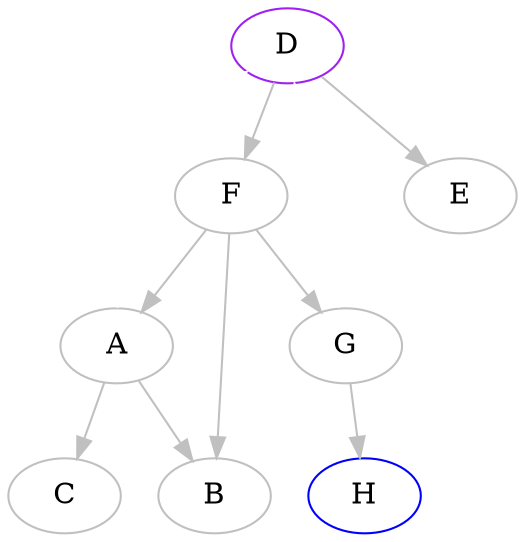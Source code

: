 digraph {
	D [label="D", color="purple"];
	F [label="F", color="gray"];
	H [label="H", color="blue"];
	A [label="A", color="gray"];
	E [label="E", color="gray"];
	G [label="G", color="gray"];
	C [label="C", color="gray"];
	B [label="B", color="gray"];
	
	A -> C [color="gray"];
	A -> B [color="gray"];
	D -> E [color="gray"];
	D -> F [color="gray"];
	F -> A [color="gray"];
	F -> G [color="gray"];
	F -> B [color="gray"];
	A -> D [color="white"];
	G -> H [color="gray"];
	G -> D [color="white"];
}